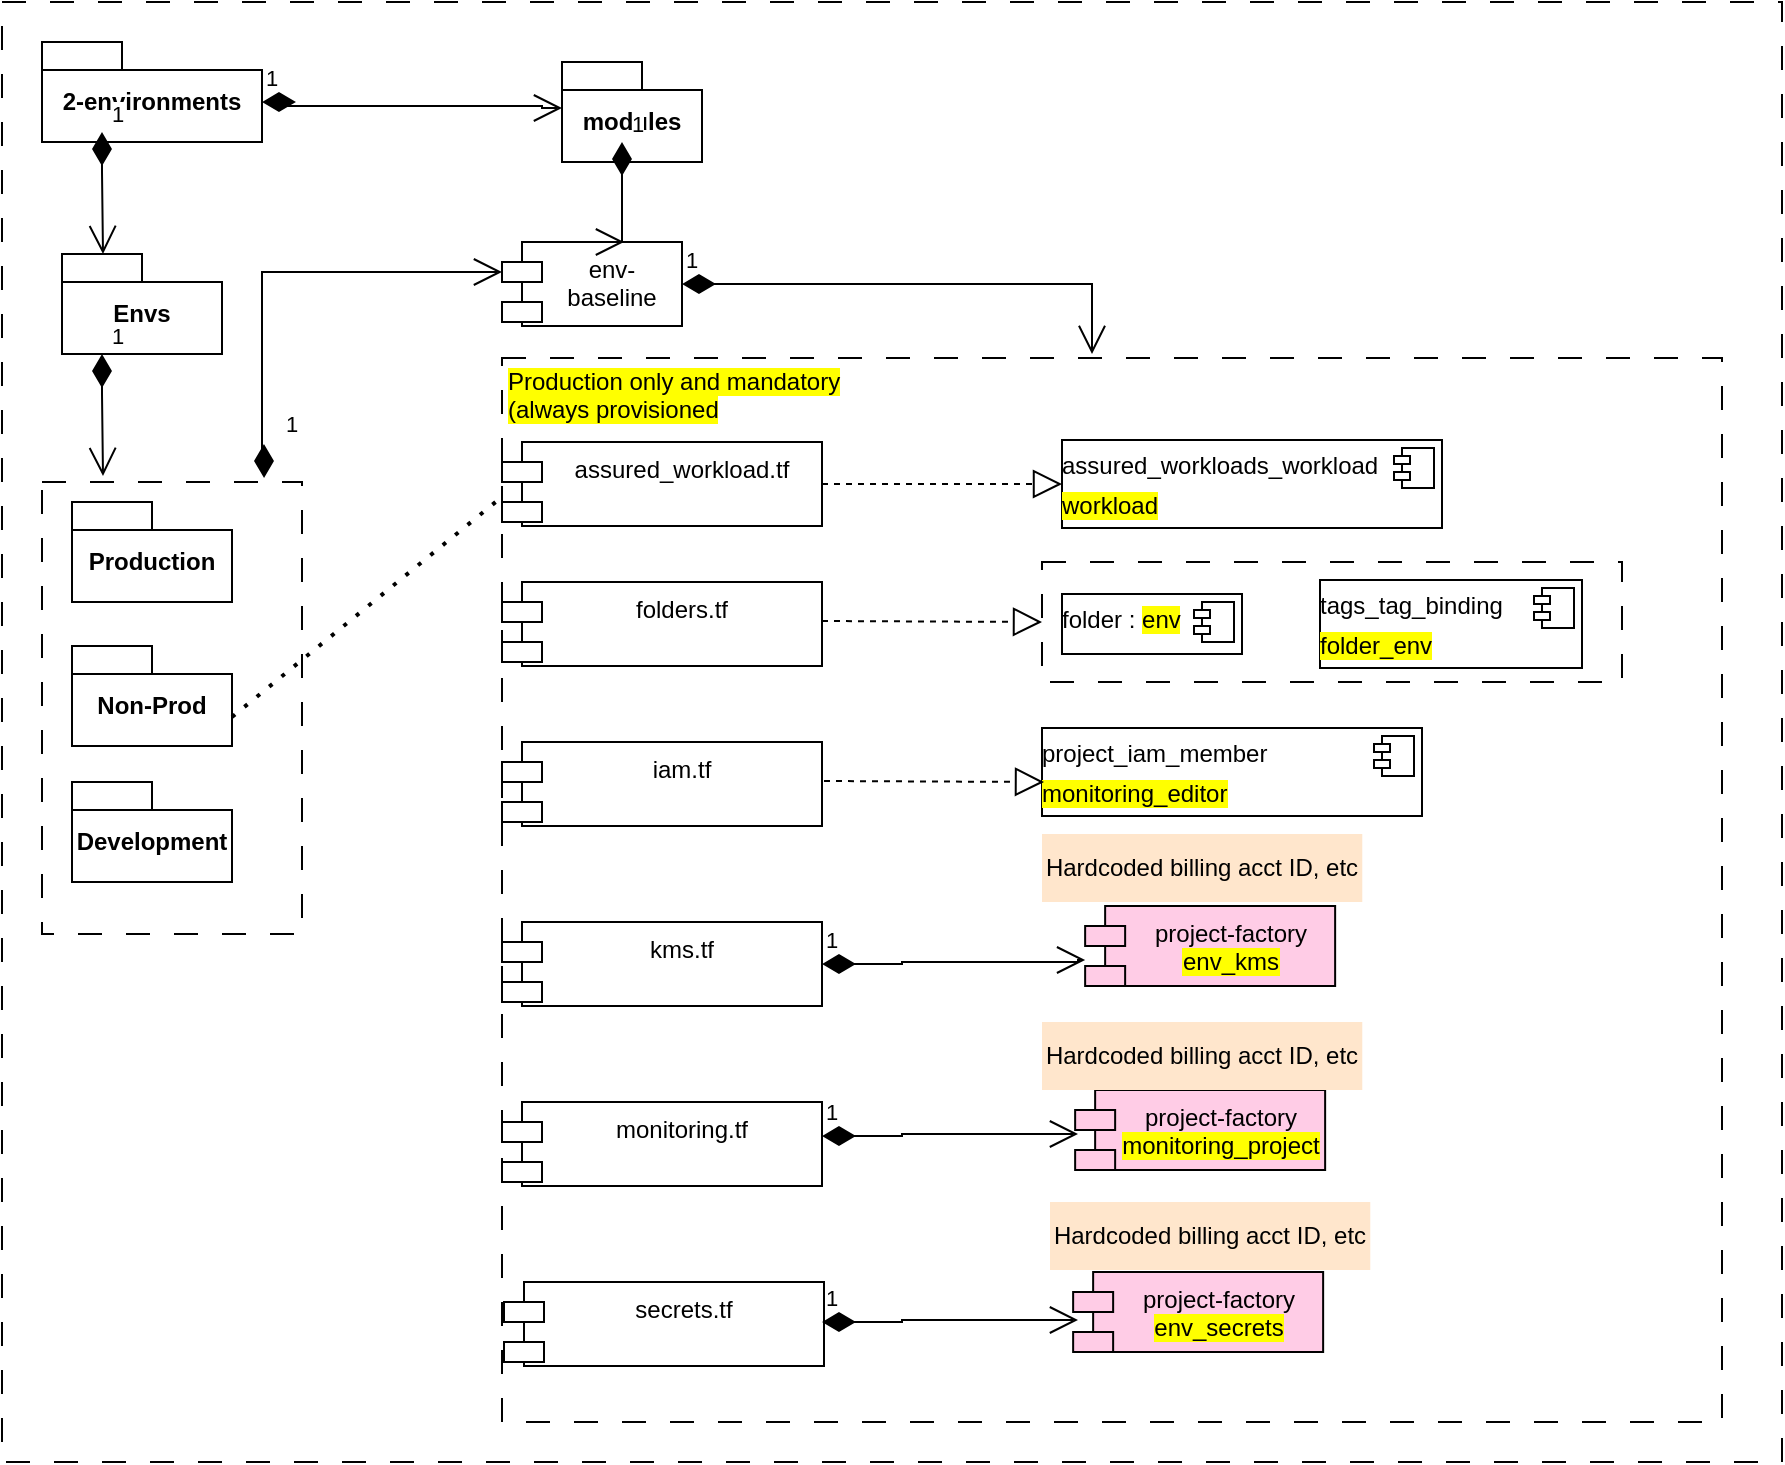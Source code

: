 <mxfile version="23.1.5" type="device">
  <diagram name="Page-1" id="6OpU2e06D6jPcyDLrwMJ">
    <mxGraphModel dx="1434" dy="844" grid="1" gridSize="10" guides="1" tooltips="1" connect="1" arrows="1" fold="1" page="1" pageScale="1" pageWidth="1100" pageHeight="850" math="0" shadow="0">
      <root>
        <mxCell id="0" />
        <mxCell id="1" parent="0" />
        <mxCell id="-tNWzfhsYgZVXzEqGD29-8" value="" style="rounded=0;whiteSpace=wrap;html=1;fillColor=none;dashed=1;dashPattern=12 12;" vertex="1" parent="1">
          <mxGeometry x="124" y="292" width="130" height="226" as="geometry" />
        </mxCell>
        <mxCell id="-tNWzfhsYgZVXzEqGD29-1" value="2-environments" style="shape=folder;fontStyle=1;spacingTop=10;tabWidth=40;tabHeight=14;tabPosition=left;html=1;whiteSpace=wrap;" vertex="1" parent="1">
          <mxGeometry x="124" y="72" width="110" height="50" as="geometry" />
        </mxCell>
        <mxCell id="-tNWzfhsYgZVXzEqGD29-2" value="Development" style="shape=folder;fontStyle=1;spacingTop=10;tabWidth=40;tabHeight=14;tabPosition=left;html=1;whiteSpace=wrap;" vertex="1" parent="1">
          <mxGeometry x="139" y="442" width="80" height="50" as="geometry" />
        </mxCell>
        <mxCell id="-tNWzfhsYgZVXzEqGD29-3" value="Non-Prod" style="shape=folder;fontStyle=1;spacingTop=10;tabWidth=40;tabHeight=14;tabPosition=left;html=1;whiteSpace=wrap;" vertex="1" parent="1">
          <mxGeometry x="139" y="374" width="80" height="50" as="geometry" />
        </mxCell>
        <mxCell id="-tNWzfhsYgZVXzEqGD29-4" value="Production" style="shape=folder;fontStyle=1;spacingTop=10;tabWidth=40;tabHeight=14;tabPosition=left;html=1;whiteSpace=wrap;" vertex="1" parent="1">
          <mxGeometry x="139" y="302" width="80" height="50" as="geometry" />
        </mxCell>
        <mxCell id="-tNWzfhsYgZVXzEqGD29-5" value="modules" style="shape=folder;fontStyle=1;spacingTop=10;tabWidth=40;tabHeight=14;tabPosition=left;html=1;whiteSpace=wrap;" vertex="1" parent="1">
          <mxGeometry x="384" y="82" width="70" height="50" as="geometry" />
        </mxCell>
        <mxCell id="-tNWzfhsYgZVXzEqGD29-6" value="Envs" style="shape=folder;fontStyle=1;spacingTop=10;tabWidth=40;tabHeight=14;tabPosition=left;html=1;whiteSpace=wrap;" vertex="1" parent="1">
          <mxGeometry x="134" y="178" width="80" height="50" as="geometry" />
        </mxCell>
        <mxCell id="-tNWzfhsYgZVXzEqGD29-7" value="1" style="endArrow=open;html=1;endSize=12;startArrow=diamondThin;startSize=14;startFill=1;edgeStyle=orthogonalEdgeStyle;align=left;verticalAlign=bottom;rounded=0;" edge="1" parent="1">
          <mxGeometry x="-1" y="3" relative="1" as="geometry">
            <mxPoint x="154" y="117" as="sourcePoint" />
            <mxPoint x="154.5" y="178" as="targetPoint" />
            <Array as="points">
              <mxPoint x="154" y="137" />
              <mxPoint x="154" y="367" />
            </Array>
          </mxGeometry>
        </mxCell>
        <mxCell id="-tNWzfhsYgZVXzEqGD29-9" value="1" style="endArrow=open;html=1;endSize=12;startArrow=diamondThin;startSize=14;startFill=1;edgeStyle=orthogonalEdgeStyle;align=left;verticalAlign=bottom;rounded=0;" edge="1" parent="1">
          <mxGeometry x="-1" y="3" relative="1" as="geometry">
            <mxPoint x="154" y="228" as="sourcePoint" />
            <mxPoint x="154.5" y="289" as="targetPoint" />
            <Array as="points">
              <mxPoint x="154" y="248" />
              <mxPoint x="154" y="478" />
            </Array>
          </mxGeometry>
        </mxCell>
        <object label="env-baseline" Description="Provides as examples" id="-tNWzfhsYgZVXzEqGD29-10">
          <mxCell style="shape=module;align=left;spacingLeft=20;align=center;verticalAlign=top;whiteSpace=wrap;html=1;" vertex="1" parent="1">
            <mxGeometry x="354" y="172" width="90" height="42" as="geometry" />
          </mxCell>
        </object>
        <object label="assured_workload.tf" Description="Provides as examples" id="-tNWzfhsYgZVXzEqGD29-11">
          <mxCell style="shape=module;align=left;spacingLeft=20;align=center;verticalAlign=top;whiteSpace=wrap;html=1;" vertex="1" parent="1">
            <mxGeometry x="354" y="272" width="160" height="42" as="geometry" />
          </mxCell>
        </object>
        <mxCell id="-tNWzfhsYgZVXzEqGD29-12" value="1" style="endArrow=open;html=1;endSize=12;startArrow=diamondThin;startSize=14;startFill=1;edgeStyle=orthogonalEdgeStyle;align=left;verticalAlign=bottom;rounded=0;entryX=0;entryY=0;entryDx=0;entryDy=15;entryPerimeter=0;exitX=0.854;exitY=-0.009;exitDx=0;exitDy=0;exitPerimeter=0;" edge="1" parent="1" source="-tNWzfhsYgZVXzEqGD29-8" target="-tNWzfhsYgZVXzEqGD29-10">
          <mxGeometry x="-0.831" y="-10" relative="1" as="geometry">
            <mxPoint x="234" y="268" as="sourcePoint" />
            <mxPoint x="324" y="183" as="targetPoint" />
            <Array as="points">
              <mxPoint x="235" y="282" />
              <mxPoint x="234" y="282" />
              <mxPoint x="234" y="187" />
            </Array>
            <mxPoint as="offset" />
          </mxGeometry>
        </mxCell>
        <object label="folders.tf" Description="Provides as examples" id="-tNWzfhsYgZVXzEqGD29-13">
          <mxCell style="shape=module;align=left;spacingLeft=20;align=center;verticalAlign=top;whiteSpace=wrap;html=1;" vertex="1" parent="1">
            <mxGeometry x="354" y="342" width="160" height="42" as="geometry" />
          </mxCell>
        </object>
        <object label="iam.tf" Description="Provides as examples" id="-tNWzfhsYgZVXzEqGD29-14">
          <mxCell style="shape=module;align=left;spacingLeft=20;align=center;verticalAlign=top;whiteSpace=wrap;html=1;" vertex="1" parent="1">
            <mxGeometry x="354" y="422" width="160" height="42" as="geometry" />
          </mxCell>
        </object>
        <object label="kms.tf" Description="Provides as examples" id="-tNWzfhsYgZVXzEqGD29-15">
          <mxCell style="shape=module;align=left;spacingLeft=20;align=center;verticalAlign=top;whiteSpace=wrap;html=1;" vertex="1" parent="1">
            <mxGeometry x="354" y="512" width="160" height="42" as="geometry" />
          </mxCell>
        </object>
        <object label="monitoring.tf" Description="Provides as examples" id="-tNWzfhsYgZVXzEqGD29-16">
          <mxCell style="shape=module;align=left;spacingLeft=20;align=center;verticalAlign=top;whiteSpace=wrap;html=1;" vertex="1" parent="1">
            <mxGeometry x="354" y="602" width="160" height="42" as="geometry" />
          </mxCell>
        </object>
        <object label="secrets.tf" Description="Provides as examples" id="-tNWzfhsYgZVXzEqGD29-17">
          <mxCell style="shape=module;align=left;spacingLeft=20;align=center;verticalAlign=top;whiteSpace=wrap;html=1;" vertex="1" parent="1">
            <mxGeometry x="355" y="692" width="160" height="42" as="geometry" />
          </mxCell>
        </object>
        <mxCell id="-tNWzfhsYgZVXzEqGD29-18" value="&lt;p style=&quot;margin: 6px 0px 0px;&quot;&gt;&lt;span style=&quot;background-color: initial;&quot;&gt;assured_workloads_workload&lt;/span&gt;&lt;br&gt;&lt;/p&gt;&lt;p style=&quot;margin: 6px 0px 0px;&quot;&gt;&lt;span style=&quot;background-color: rgb(255, 255, 0);&quot;&gt;workload&lt;/span&gt;&lt;/p&gt;" style="align=left;overflow=fill;html=1;dropTarget=0;whiteSpace=wrap;" vertex="1" parent="1">
          <mxGeometry x="634" y="271" width="190" height="44" as="geometry" />
        </mxCell>
        <mxCell id="-tNWzfhsYgZVXzEqGD29-19" value="" style="shape=component;jettyWidth=8;jettyHeight=4;" vertex="1" parent="-tNWzfhsYgZVXzEqGD29-18">
          <mxGeometry x="1" width="20" height="20" relative="1" as="geometry">
            <mxPoint x="-24" y="4" as="offset" />
          </mxGeometry>
        </mxCell>
        <mxCell id="-tNWzfhsYgZVXzEqGD29-20" value="&lt;p style=&quot;border-color: var(--border-color); color: rgb(0, 0, 0); font-family: Helvetica; font-size: 12px; font-style: normal; font-variant-ligatures: normal; font-variant-caps: normal; font-weight: 400; letter-spacing: normal; orphans: 2; text-align: left; text-indent: 0px; text-transform: none; widows: 2; word-spacing: 0px; -webkit-text-stroke-width: 0px; text-decoration-thickness: initial; text-decoration-style: initial; text-decoration-color: initial; margin: 6px 0px 0px;&quot;&gt;&lt;span style=&quot;background-color: rgb(255, 255, 0);&quot;&gt;Production only and mandatory (always provisioned&lt;/span&gt;&lt;/p&gt;" style="text;whiteSpace=wrap;html=1;" vertex="1" parent="1">
          <mxGeometry x="355" y="222" width="180" height="30" as="geometry" />
        </mxCell>
        <mxCell id="-tNWzfhsYgZVXzEqGD29-21" value="" style="endArrow=block;dashed=1;endFill=0;endSize=12;html=1;rounded=0;entryX=0;entryY=0.5;entryDx=0;entryDy=0;exitX=1;exitY=0.5;exitDx=0;exitDy=0;" edge="1" parent="1" source="-tNWzfhsYgZVXzEqGD29-11" target="-tNWzfhsYgZVXzEqGD29-18">
          <mxGeometry width="160" relative="1" as="geometry">
            <mxPoint x="952" y="343" as="sourcePoint" />
            <mxPoint x="950" y="385" as="targetPoint" />
          </mxGeometry>
        </mxCell>
        <mxCell id="-tNWzfhsYgZVXzEqGD29-26" value="&lt;p style=&quot;margin: 6px 0px 0px;&quot;&gt;&lt;span style=&quot;background-color: initial;&quot;&gt;folder : &lt;/span&gt;&lt;span style=&quot;background-color: rgb(255, 255, 0);&quot;&gt;env&lt;/span&gt;&lt;br&gt;&lt;/p&gt;" style="align=left;overflow=fill;html=1;dropTarget=0;whiteSpace=wrap;" vertex="1" parent="1">
          <mxGeometry x="634" y="348" width="90" height="30" as="geometry" />
        </mxCell>
        <mxCell id="-tNWzfhsYgZVXzEqGD29-27" value="" style="shape=component;jettyWidth=8;jettyHeight=4;" vertex="1" parent="-tNWzfhsYgZVXzEqGD29-26">
          <mxGeometry x="1" width="20" height="20" relative="1" as="geometry">
            <mxPoint x="-24" y="4" as="offset" />
          </mxGeometry>
        </mxCell>
        <mxCell id="-tNWzfhsYgZVXzEqGD29-28" value="&lt;p style=&quot;margin: 6px 0px 0px;&quot;&gt;tags_tag_binding&lt;/p&gt;&lt;p style=&quot;margin: 6px 0px 0px;&quot;&gt;&lt;span style=&quot;background-color: rgb(255, 255, 0);&quot;&gt;folder_env&lt;/span&gt;&lt;/p&gt;&lt;p style=&quot;margin: 6px 0px 0px;&quot;&gt;&lt;br&gt;&lt;/p&gt;" style="align=left;overflow=fill;html=1;dropTarget=0;whiteSpace=wrap;" vertex="1" parent="1">
          <mxGeometry x="763" y="341" width="131" height="44" as="geometry" />
        </mxCell>
        <mxCell id="-tNWzfhsYgZVXzEqGD29-29" value="" style="shape=component;jettyWidth=8;jettyHeight=4;" vertex="1" parent="-tNWzfhsYgZVXzEqGD29-28">
          <mxGeometry x="1" width="20" height="20" relative="1" as="geometry">
            <mxPoint x="-24" y="4" as="offset" />
          </mxGeometry>
        </mxCell>
        <mxCell id="-tNWzfhsYgZVXzEqGD29-30" value="" style="rounded=0;whiteSpace=wrap;html=1;fillColor=none;dashed=1;dashPattern=12 12;" vertex="1" parent="1">
          <mxGeometry x="624" y="332" width="290" height="60" as="geometry" />
        </mxCell>
        <mxCell id="-tNWzfhsYgZVXzEqGD29-31" value="" style="endArrow=block;dashed=1;endFill=0;endSize=12;html=1;rounded=0;entryX=0;entryY=0.5;entryDx=0;entryDy=0;exitX=1;exitY=0.5;exitDx=0;exitDy=0;" edge="1" parent="1" target="-tNWzfhsYgZVXzEqGD29-30">
          <mxGeometry width="160" relative="1" as="geometry">
            <mxPoint x="514" y="361.5" as="sourcePoint" />
            <mxPoint x="634" y="361.5" as="targetPoint" />
          </mxGeometry>
        </mxCell>
        <mxCell id="-tNWzfhsYgZVXzEqGD29-35" value="" style="endArrow=none;dashed=1;html=1;dashPattern=1 3;strokeWidth=2;rounded=0;entryX=-0.012;entryY=0.69;entryDx=0;entryDy=0;entryPerimeter=0;" edge="1" parent="1" target="-tNWzfhsYgZVXzEqGD29-11">
          <mxGeometry width="50" height="50" relative="1" as="geometry">
            <mxPoint x="219" y="409.485" as="sourcePoint" />
            <mxPoint x="319" y="341" as="targetPoint" />
          </mxGeometry>
        </mxCell>
        <mxCell id="-tNWzfhsYgZVXzEqGD29-36" value="&lt;p style=&quot;margin: 6px 0px 0px;&quot;&gt;&lt;span style=&quot;background-color: initial;&quot;&gt;project_iam_member&lt;/span&gt;&lt;br&gt;&lt;/p&gt;&lt;p style=&quot;margin: 6px 0px 0px;&quot;&gt;&lt;span style=&quot;background-color: rgb(255, 255, 0);&quot;&gt;monitoring_editor&lt;/span&gt;&lt;/p&gt;" style="align=left;overflow=fill;html=1;dropTarget=0;whiteSpace=wrap;" vertex="1" parent="1">
          <mxGeometry x="624" y="415" width="190" height="44" as="geometry" />
        </mxCell>
        <mxCell id="-tNWzfhsYgZVXzEqGD29-37" value="" style="shape=component;jettyWidth=8;jettyHeight=4;" vertex="1" parent="-tNWzfhsYgZVXzEqGD29-36">
          <mxGeometry x="1" width="20" height="20" relative="1" as="geometry">
            <mxPoint x="-24" y="4" as="offset" />
          </mxGeometry>
        </mxCell>
        <mxCell id="-tNWzfhsYgZVXzEqGD29-38" value="" style="endArrow=block;dashed=1;endFill=0;endSize=12;html=1;rounded=0;entryX=0;entryY=0.5;entryDx=0;entryDy=0;exitX=1;exitY=0.5;exitDx=0;exitDy=0;" edge="1" parent="1">
          <mxGeometry width="160" relative="1" as="geometry">
            <mxPoint x="515" y="441.5" as="sourcePoint" />
            <mxPoint x="625" y="442" as="targetPoint" />
          </mxGeometry>
        </mxCell>
        <mxCell id="-tNWzfhsYgZVXzEqGD29-39" value="project-factory&lt;br&gt;&lt;span style=&quot;background-color: rgb(255, 255, 0);&quot;&gt;env_kms&lt;br&gt;&lt;/span&gt;" style="shape=module;align=left;spacingLeft=20;align=center;verticalAlign=top;whiteSpace=wrap;html=1;fillColor=#FFCCE6;" vertex="1" parent="1">
          <mxGeometry x="645.57" y="504" width="125" height="40" as="geometry" />
        </mxCell>
        <mxCell id="-tNWzfhsYgZVXzEqGD29-42" value="Hardcoded billing acct ID, etc" style="rounded=0;whiteSpace=wrap;html=1;fillColor=#ffe6cc;strokeColor=none;" vertex="1" parent="1">
          <mxGeometry x="624" y="468" width="160.14" height="34" as="geometry" />
        </mxCell>
        <mxCell id="-tNWzfhsYgZVXzEqGD29-43" value="1" style="endArrow=open;html=1;endSize=12;startArrow=diamondThin;startSize=14;startFill=1;edgeStyle=orthogonalEdgeStyle;align=left;verticalAlign=bottom;rounded=0;exitX=1;exitY=0.5;exitDx=0;exitDy=0;entryX=0;entryY=0.675;entryDx=0;entryDy=0;entryPerimeter=0;" edge="1" parent="1" source="-tNWzfhsYgZVXzEqGD29-15" target="-tNWzfhsYgZVXzEqGD29-39">
          <mxGeometry x="-1" y="3" relative="1" as="geometry">
            <mxPoint x="784.14" y="592.5" as="sourcePoint" />
            <mxPoint x="624" y="613" as="targetPoint" />
            <Array as="points">
              <mxPoint x="554" y="533" />
              <mxPoint x="554" y="532" />
              <mxPoint x="642" y="532" />
            </Array>
          </mxGeometry>
        </mxCell>
        <mxCell id="-tNWzfhsYgZVXzEqGD29-46" value="project-factory&lt;br&gt;&lt;span style=&quot;background-color: rgb(255, 255, 0);&quot;&gt;monitoring_project&lt;br&gt;&lt;/span&gt;" style="shape=module;align=left;spacingLeft=20;align=center;verticalAlign=top;whiteSpace=wrap;html=1;fillColor=#FFCCE6;" vertex="1" parent="1">
          <mxGeometry x="640.57" y="596" width="125" height="40" as="geometry" />
        </mxCell>
        <mxCell id="-tNWzfhsYgZVXzEqGD29-47" value="Hardcoded billing acct ID, etc" style="rounded=0;whiteSpace=wrap;html=1;fillColor=#ffe6cc;strokeColor=none;" vertex="1" parent="1">
          <mxGeometry x="624" y="562" width="160.14" height="34" as="geometry" />
        </mxCell>
        <mxCell id="-tNWzfhsYgZVXzEqGD29-48" value="1" style="endArrow=open;html=1;endSize=12;startArrow=diamondThin;startSize=14;startFill=1;edgeStyle=orthogonalEdgeStyle;align=left;verticalAlign=bottom;rounded=0;exitX=1;exitY=0.5;exitDx=0;exitDy=0;" edge="1" parent="1">
          <mxGeometry x="-1" y="3" relative="1" as="geometry">
            <mxPoint x="514" y="619" as="sourcePoint" />
            <mxPoint x="642" y="618" as="targetPoint" />
            <Array as="points">
              <mxPoint x="554" y="619" />
              <mxPoint x="554" y="618" />
              <mxPoint x="642" y="618" />
            </Array>
          </mxGeometry>
        </mxCell>
        <mxCell id="-tNWzfhsYgZVXzEqGD29-50" value="project-factory&lt;br&gt;&lt;span style=&quot;background-color: rgb(255, 255, 0);&quot;&gt;env_secrets&lt;br&gt;&lt;/span&gt;" style="shape=module;align=left;spacingLeft=20;align=center;verticalAlign=top;whiteSpace=wrap;html=1;fillColor=#FFCCE6;" vertex="1" parent="1">
          <mxGeometry x="639.57" y="687" width="125" height="40" as="geometry" />
        </mxCell>
        <mxCell id="-tNWzfhsYgZVXzEqGD29-51" value="Hardcoded billing acct ID, etc" style="rounded=0;whiteSpace=wrap;html=1;fillColor=#ffe6cc;strokeColor=none;" vertex="1" parent="1">
          <mxGeometry x="628" y="652" width="160.14" height="34" as="geometry" />
        </mxCell>
        <mxCell id="-tNWzfhsYgZVXzEqGD29-52" value="1" style="endArrow=open;html=1;endSize=12;startArrow=diamondThin;startSize=14;startFill=1;edgeStyle=orthogonalEdgeStyle;align=left;verticalAlign=bottom;rounded=0;exitX=1;exitY=0.5;exitDx=0;exitDy=0;" edge="1" parent="1">
          <mxGeometry x="-1" y="3" relative="1" as="geometry">
            <mxPoint x="514" y="712" as="sourcePoint" />
            <mxPoint x="642" y="711" as="targetPoint" />
            <Array as="points">
              <mxPoint x="554" y="712" />
              <mxPoint x="554" y="711" />
              <mxPoint x="642" y="711" />
            </Array>
          </mxGeometry>
        </mxCell>
        <mxCell id="-tNWzfhsYgZVXzEqGD29-53" value="" style="rounded=0;whiteSpace=wrap;html=1;fillColor=none;dashed=1;dashPattern=12 12;" vertex="1" parent="1">
          <mxGeometry x="104" y="52" width="890" height="730" as="geometry" />
        </mxCell>
        <mxCell id="-tNWzfhsYgZVXzEqGD29-54" value="1" style="endArrow=open;html=1;endSize=12;startArrow=diamondThin;startSize=14;startFill=1;edgeStyle=orthogonalEdgeStyle;align=left;verticalAlign=bottom;rounded=0;exitX=1;exitY=0.5;exitDx=0;exitDy=0;" edge="1" parent="1" source="-tNWzfhsYgZVXzEqGD29-10">
          <mxGeometry x="-1" y="3" relative="1" as="geometry">
            <mxPoint x="648.5" y="167" as="sourcePoint" />
            <mxPoint x="649" y="228" as="targetPoint" />
            <Array as="points">
              <mxPoint x="649" y="193" />
            </Array>
          </mxGeometry>
        </mxCell>
        <mxCell id="-tNWzfhsYgZVXzEqGD29-55" value="1" style="endArrow=open;html=1;endSize=12;startArrow=diamondThin;startSize=14;startFill=1;edgeStyle=orthogonalEdgeStyle;align=left;verticalAlign=bottom;rounded=0;" edge="1" parent="1">
          <mxGeometry x="-1" y="3" relative="1" as="geometry">
            <mxPoint x="414" y="122" as="sourcePoint" />
            <mxPoint x="415" y="172" as="targetPoint" />
            <Array as="points">
              <mxPoint x="414" y="142" />
              <mxPoint x="414" y="372" />
            </Array>
          </mxGeometry>
        </mxCell>
        <mxCell id="-tNWzfhsYgZVXzEqGD29-56" value="1" style="endArrow=open;html=1;endSize=12;startArrow=diamondThin;startSize=14;startFill=1;edgeStyle=orthogonalEdgeStyle;align=left;verticalAlign=bottom;rounded=0;entryX=0;entryY=0;entryDx=0;entryDy=23;entryPerimeter=0;" edge="1" parent="1" target="-tNWzfhsYgZVXzEqGD29-5">
          <mxGeometry x="-1" y="3" relative="1" as="geometry">
            <mxPoint x="234" y="102" as="sourcePoint" />
            <mxPoint x="364" y="102" as="targetPoint" />
            <Array as="points">
              <mxPoint x="244" y="102" />
              <mxPoint x="244" y="104" />
              <mxPoint x="374" y="104" />
            </Array>
          </mxGeometry>
        </mxCell>
        <mxCell id="-tNWzfhsYgZVXzEqGD29-58" value="" style="rounded=0;whiteSpace=wrap;html=1;fillColor=none;dashed=1;dashPattern=12 12;" vertex="1" parent="1">
          <mxGeometry x="354" y="230" width="610" height="532" as="geometry" />
        </mxCell>
      </root>
    </mxGraphModel>
  </diagram>
</mxfile>
